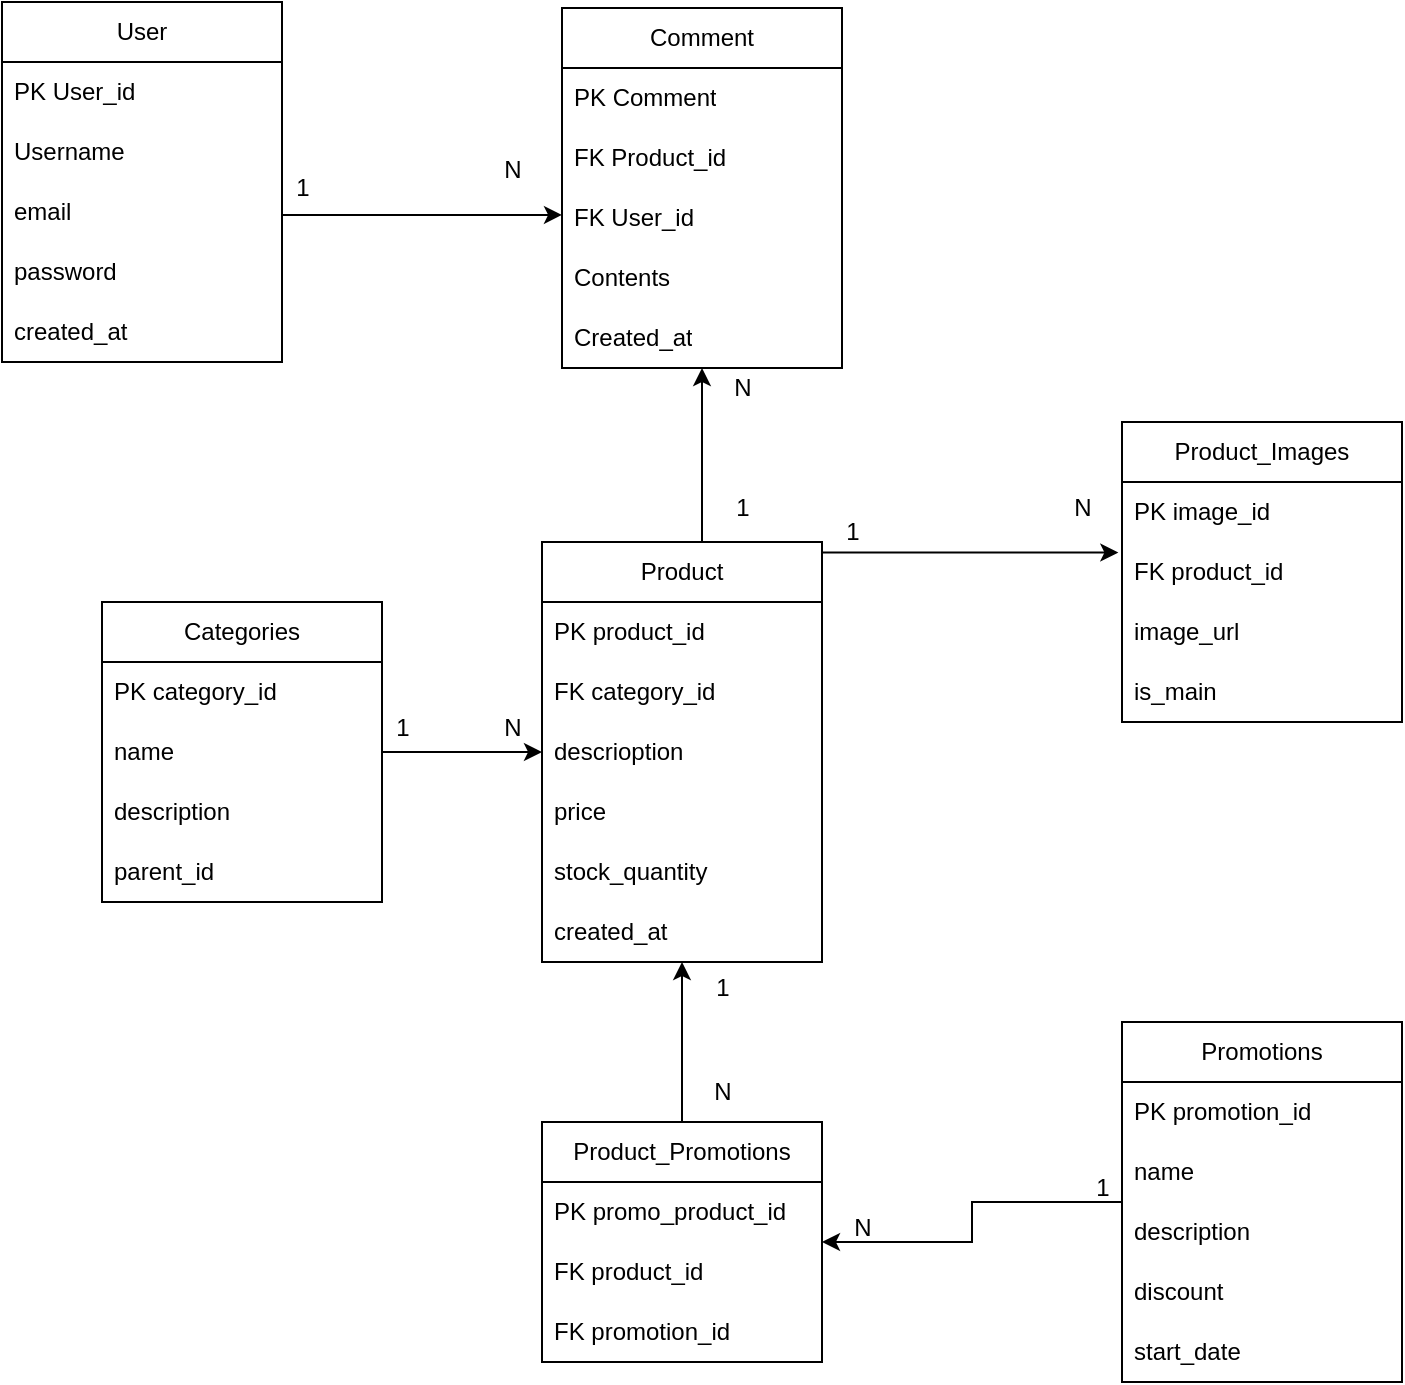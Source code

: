 <mxfile version="28.0.4">
  <diagram name="Trang-1" id="8Oj7wVpeFAgJwFKCxFQO">
    <mxGraphModel dx="2531" dy="1208" grid="1" gridSize="10" guides="1" tooltips="1" connect="1" arrows="1" fold="1" page="1" pageScale="1" pageWidth="827" pageHeight="1169" math="0" shadow="0">
      <root>
        <mxCell id="0" />
        <mxCell id="1" parent="0" />
        <mxCell id="CDvug4KmFegzi4LiURiS-11" value="User" style="swimlane;fontStyle=0;childLayout=stackLayout;horizontal=1;startSize=30;horizontalStack=0;resizeParent=1;resizeParentMax=0;resizeLast=0;collapsible=1;marginBottom=0;whiteSpace=wrap;html=1;" vertex="1" parent="1">
          <mxGeometry x="20" y="120" width="140" height="180" as="geometry">
            <mxRectangle x="60" y="170" width="70" height="30" as="alternateBounds" />
          </mxGeometry>
        </mxCell>
        <mxCell id="CDvug4KmFegzi4LiURiS-12" value="PK User_id" style="text;strokeColor=none;fillColor=none;align=left;verticalAlign=middle;spacingLeft=4;spacingRight=4;overflow=hidden;points=[[0,0.5],[1,0.5]];portConstraint=eastwest;rotatable=0;whiteSpace=wrap;html=1;" vertex="1" parent="CDvug4KmFegzi4LiURiS-11">
          <mxGeometry y="30" width="140" height="30" as="geometry" />
        </mxCell>
        <mxCell id="CDvug4KmFegzi4LiURiS-13" value="Username" style="text;strokeColor=none;fillColor=none;align=left;verticalAlign=middle;spacingLeft=4;spacingRight=4;overflow=hidden;points=[[0,0.5],[1,0.5]];portConstraint=eastwest;rotatable=0;whiteSpace=wrap;html=1;" vertex="1" parent="CDvug4KmFegzi4LiURiS-11">
          <mxGeometry y="60" width="140" height="30" as="geometry" />
        </mxCell>
        <mxCell id="CDvug4KmFegzi4LiURiS-14" value="email" style="text;strokeColor=none;fillColor=none;align=left;verticalAlign=middle;spacingLeft=4;spacingRight=4;overflow=hidden;points=[[0,0.5],[1,0.5]];portConstraint=eastwest;rotatable=0;whiteSpace=wrap;html=1;" vertex="1" parent="CDvug4KmFegzi4LiURiS-11">
          <mxGeometry y="90" width="140" height="30" as="geometry" />
        </mxCell>
        <mxCell id="CDvug4KmFegzi4LiURiS-39" value="password" style="text;strokeColor=none;fillColor=none;align=left;verticalAlign=middle;spacingLeft=4;spacingRight=4;overflow=hidden;points=[[0,0.5],[1,0.5]];portConstraint=eastwest;rotatable=0;whiteSpace=wrap;html=1;" vertex="1" parent="CDvug4KmFegzi4LiURiS-11">
          <mxGeometry y="120" width="140" height="30" as="geometry" />
        </mxCell>
        <mxCell id="CDvug4KmFegzi4LiURiS-40" value="created_at" style="text;strokeColor=none;fillColor=none;align=left;verticalAlign=middle;spacingLeft=4;spacingRight=4;overflow=hidden;points=[[0,0.5],[1,0.5]];portConstraint=eastwest;rotatable=0;whiteSpace=wrap;html=1;" vertex="1" parent="CDvug4KmFegzi4LiURiS-11">
          <mxGeometry y="150" width="140" height="30" as="geometry" />
        </mxCell>
        <mxCell id="CDvug4KmFegzi4LiURiS-56" style="edgeStyle=orthogonalEdgeStyle;rounded=0;orthogonalLoop=1;jettySize=auto;html=1;exitX=0.5;exitY=0;exitDx=0;exitDy=0;" edge="1" parent="1" source="CDvug4KmFegzi4LiURiS-15" target="CDvug4KmFegzi4LiURiS-23">
          <mxGeometry relative="1" as="geometry" />
        </mxCell>
        <mxCell id="CDvug4KmFegzi4LiURiS-15" value="Product_Promotions" style="swimlane;fontStyle=0;childLayout=stackLayout;horizontal=1;startSize=30;horizontalStack=0;resizeParent=1;resizeParentMax=0;resizeLast=0;collapsible=1;marginBottom=0;whiteSpace=wrap;html=1;" vertex="1" parent="1">
          <mxGeometry x="290" y="680" width="140" height="120" as="geometry" />
        </mxCell>
        <mxCell id="CDvug4KmFegzi4LiURiS-16" value="PK promo_product_id" style="text;strokeColor=none;fillColor=none;align=left;verticalAlign=middle;spacingLeft=4;spacingRight=4;overflow=hidden;points=[[0,0.5],[1,0.5]];portConstraint=eastwest;rotatable=0;whiteSpace=wrap;html=1;" vertex="1" parent="CDvug4KmFegzi4LiURiS-15">
          <mxGeometry y="30" width="140" height="30" as="geometry" />
        </mxCell>
        <mxCell id="CDvug4KmFegzi4LiURiS-17" value="FK product_id" style="text;strokeColor=none;fillColor=none;align=left;verticalAlign=middle;spacingLeft=4;spacingRight=4;overflow=hidden;points=[[0,0.5],[1,0.5]];portConstraint=eastwest;rotatable=0;whiteSpace=wrap;html=1;" vertex="1" parent="CDvug4KmFegzi4LiURiS-15">
          <mxGeometry y="60" width="140" height="30" as="geometry" />
        </mxCell>
        <mxCell id="CDvug4KmFegzi4LiURiS-18" value="FK promotion_id" style="text;strokeColor=none;fillColor=none;align=left;verticalAlign=middle;spacingLeft=4;spacingRight=4;overflow=hidden;points=[[0,0.5],[1,0.5]];portConstraint=eastwest;rotatable=0;whiteSpace=wrap;html=1;" vertex="1" parent="CDvug4KmFegzi4LiURiS-15">
          <mxGeometry y="90" width="140" height="30" as="geometry" />
        </mxCell>
        <mxCell id="CDvug4KmFegzi4LiURiS-19" value="Categories" style="swimlane;fontStyle=0;childLayout=stackLayout;horizontal=1;startSize=30;horizontalStack=0;resizeParent=1;resizeParentMax=0;resizeLast=0;collapsible=1;marginBottom=0;whiteSpace=wrap;html=1;" vertex="1" parent="1">
          <mxGeometry x="70" y="420" width="140" height="150" as="geometry" />
        </mxCell>
        <mxCell id="CDvug4KmFegzi4LiURiS-20" value="PK category_id" style="text;strokeColor=none;fillColor=none;align=left;verticalAlign=middle;spacingLeft=4;spacingRight=4;overflow=hidden;points=[[0,0.5],[1,0.5]];portConstraint=eastwest;rotatable=0;whiteSpace=wrap;html=1;" vertex="1" parent="CDvug4KmFegzi4LiURiS-19">
          <mxGeometry y="30" width="140" height="30" as="geometry" />
        </mxCell>
        <mxCell id="CDvug4KmFegzi4LiURiS-21" value="name" style="text;strokeColor=none;fillColor=none;align=left;verticalAlign=middle;spacingLeft=4;spacingRight=4;overflow=hidden;points=[[0,0.5],[1,0.5]];portConstraint=eastwest;rotatable=0;whiteSpace=wrap;html=1;" vertex="1" parent="CDvug4KmFegzi4LiURiS-19">
          <mxGeometry y="60" width="140" height="30" as="geometry" />
        </mxCell>
        <mxCell id="CDvug4KmFegzi4LiURiS-22" value="description" style="text;strokeColor=none;fillColor=none;align=left;verticalAlign=middle;spacingLeft=4;spacingRight=4;overflow=hidden;points=[[0,0.5],[1,0.5]];portConstraint=eastwest;rotatable=0;whiteSpace=wrap;html=1;" vertex="1" parent="CDvug4KmFegzi4LiURiS-19">
          <mxGeometry y="90" width="140" height="30" as="geometry" />
        </mxCell>
        <mxCell id="CDvug4KmFegzi4LiURiS-46" value="parent_id" style="text;strokeColor=none;fillColor=none;align=left;verticalAlign=middle;spacingLeft=4;spacingRight=4;overflow=hidden;points=[[0,0.5],[1,0.5]];portConstraint=eastwest;rotatable=0;whiteSpace=wrap;html=1;" vertex="1" parent="CDvug4KmFegzi4LiURiS-19">
          <mxGeometry y="120" width="140" height="30" as="geometry" />
        </mxCell>
        <mxCell id="CDvug4KmFegzi4LiURiS-23" value="Product" style="swimlane;fontStyle=0;childLayout=stackLayout;horizontal=1;startSize=30;horizontalStack=0;resizeParent=1;resizeParentMax=0;resizeLast=0;collapsible=1;marginBottom=0;whiteSpace=wrap;html=1;" vertex="1" parent="1">
          <mxGeometry x="290" y="390" width="140" height="210" as="geometry" />
        </mxCell>
        <mxCell id="CDvug4KmFegzi4LiURiS-24" value="PK product_id" style="text;strokeColor=none;fillColor=none;align=left;verticalAlign=middle;spacingLeft=4;spacingRight=4;overflow=hidden;points=[[0,0.5],[1,0.5]];portConstraint=eastwest;rotatable=0;whiteSpace=wrap;html=1;" vertex="1" parent="CDvug4KmFegzi4LiURiS-23">
          <mxGeometry y="30" width="140" height="30" as="geometry" />
        </mxCell>
        <mxCell id="CDvug4KmFegzi4LiURiS-25" value="FK category_id" style="text;strokeColor=none;fillColor=none;align=left;verticalAlign=middle;spacingLeft=4;spacingRight=4;overflow=hidden;points=[[0,0.5],[1,0.5]];portConstraint=eastwest;rotatable=0;whiteSpace=wrap;html=1;" vertex="1" parent="CDvug4KmFegzi4LiURiS-23">
          <mxGeometry y="60" width="140" height="30" as="geometry" />
        </mxCell>
        <mxCell id="CDvug4KmFegzi4LiURiS-26" value="descrioption" style="text;strokeColor=none;fillColor=none;align=left;verticalAlign=middle;spacingLeft=4;spacingRight=4;overflow=hidden;points=[[0,0.5],[1,0.5]];portConstraint=eastwest;rotatable=0;whiteSpace=wrap;html=1;" vertex="1" parent="CDvug4KmFegzi4LiURiS-23">
          <mxGeometry y="90" width="140" height="30" as="geometry" />
        </mxCell>
        <mxCell id="CDvug4KmFegzi4LiURiS-43" value="price" style="text;strokeColor=none;fillColor=none;align=left;verticalAlign=middle;spacingLeft=4;spacingRight=4;overflow=hidden;points=[[0,0.5],[1,0.5]];portConstraint=eastwest;rotatable=0;whiteSpace=wrap;html=1;" vertex="1" parent="CDvug4KmFegzi4LiURiS-23">
          <mxGeometry y="120" width="140" height="30" as="geometry" />
        </mxCell>
        <mxCell id="CDvug4KmFegzi4LiURiS-44" value="stock_quantity" style="text;strokeColor=none;fillColor=none;align=left;verticalAlign=middle;spacingLeft=4;spacingRight=4;overflow=hidden;points=[[0,0.5],[1,0.5]];portConstraint=eastwest;rotatable=0;whiteSpace=wrap;html=1;" vertex="1" parent="CDvug4KmFegzi4LiURiS-23">
          <mxGeometry y="150" width="140" height="30" as="geometry" />
        </mxCell>
        <mxCell id="CDvug4KmFegzi4LiURiS-45" value="created_at" style="text;strokeColor=none;fillColor=none;align=left;verticalAlign=middle;spacingLeft=4;spacingRight=4;overflow=hidden;points=[[0,0.5],[1,0.5]];portConstraint=eastwest;rotatable=0;whiteSpace=wrap;html=1;" vertex="1" parent="CDvug4KmFegzi4LiURiS-23">
          <mxGeometry y="180" width="140" height="30" as="geometry" />
        </mxCell>
        <mxCell id="CDvug4KmFegzi4LiURiS-27" value="Comment" style="swimlane;fontStyle=0;childLayout=stackLayout;horizontal=1;startSize=30;horizontalStack=0;resizeParent=1;resizeParentMax=0;resizeLast=0;collapsible=1;marginBottom=0;whiteSpace=wrap;html=1;" vertex="1" parent="1">
          <mxGeometry x="300" y="123" width="140" height="180" as="geometry" />
        </mxCell>
        <mxCell id="CDvug4KmFegzi4LiURiS-28" value="PK Comment" style="text;strokeColor=none;fillColor=none;align=left;verticalAlign=middle;spacingLeft=4;spacingRight=4;overflow=hidden;points=[[0,0.5],[1,0.5]];portConstraint=eastwest;rotatable=0;whiteSpace=wrap;html=1;" vertex="1" parent="CDvug4KmFegzi4LiURiS-27">
          <mxGeometry y="30" width="140" height="30" as="geometry" />
        </mxCell>
        <mxCell id="CDvug4KmFegzi4LiURiS-29" value="FK Product_id" style="text;strokeColor=none;fillColor=none;align=left;verticalAlign=middle;spacingLeft=4;spacingRight=4;overflow=hidden;points=[[0,0.5],[1,0.5]];portConstraint=eastwest;rotatable=0;whiteSpace=wrap;html=1;" vertex="1" parent="CDvug4KmFegzi4LiURiS-27">
          <mxGeometry y="60" width="140" height="30" as="geometry" />
        </mxCell>
        <mxCell id="CDvug4KmFegzi4LiURiS-30" value="FK User_id" style="text;strokeColor=none;fillColor=none;align=left;verticalAlign=middle;spacingLeft=4;spacingRight=4;overflow=hidden;points=[[0,0.5],[1,0.5]];portConstraint=eastwest;rotatable=0;whiteSpace=wrap;html=1;" vertex="1" parent="CDvug4KmFegzi4LiURiS-27">
          <mxGeometry y="90" width="140" height="30" as="geometry" />
        </mxCell>
        <mxCell id="CDvug4KmFegzi4LiURiS-41" value="Contents" style="text;strokeColor=none;fillColor=none;align=left;verticalAlign=middle;spacingLeft=4;spacingRight=4;overflow=hidden;points=[[0,0.5],[1,0.5]];portConstraint=eastwest;rotatable=0;whiteSpace=wrap;html=1;" vertex="1" parent="CDvug4KmFegzi4LiURiS-27">
          <mxGeometry y="120" width="140" height="30" as="geometry" />
        </mxCell>
        <mxCell id="CDvug4KmFegzi4LiURiS-42" value="Created_at" style="text;strokeColor=none;fillColor=none;align=left;verticalAlign=middle;spacingLeft=4;spacingRight=4;overflow=hidden;points=[[0,0.5],[1,0.5]];portConstraint=eastwest;rotatable=0;whiteSpace=wrap;html=1;" vertex="1" parent="CDvug4KmFegzi4LiURiS-27">
          <mxGeometry y="150" width="140" height="30" as="geometry" />
        </mxCell>
        <mxCell id="CDvug4KmFegzi4LiURiS-57" style="edgeStyle=orthogonalEdgeStyle;rounded=0;orthogonalLoop=1;jettySize=auto;html=1;" edge="1" parent="1" source="CDvug4KmFegzi4LiURiS-31" target="CDvug4KmFegzi4LiURiS-15">
          <mxGeometry relative="1" as="geometry" />
        </mxCell>
        <mxCell id="CDvug4KmFegzi4LiURiS-31" value="Promotions" style="swimlane;fontStyle=0;childLayout=stackLayout;horizontal=1;startSize=30;horizontalStack=0;resizeParent=1;resizeParentMax=0;resizeLast=0;collapsible=1;marginBottom=0;whiteSpace=wrap;html=1;" vertex="1" parent="1">
          <mxGeometry x="580" y="630" width="140" height="180" as="geometry" />
        </mxCell>
        <mxCell id="CDvug4KmFegzi4LiURiS-32" value="PK promotion_id" style="text;strokeColor=none;fillColor=none;align=left;verticalAlign=middle;spacingLeft=4;spacingRight=4;overflow=hidden;points=[[0,0.5],[1,0.5]];portConstraint=eastwest;rotatable=0;whiteSpace=wrap;html=1;" vertex="1" parent="CDvug4KmFegzi4LiURiS-31">
          <mxGeometry y="30" width="140" height="30" as="geometry" />
        </mxCell>
        <mxCell id="CDvug4KmFegzi4LiURiS-33" value="name" style="text;strokeColor=none;fillColor=none;align=left;verticalAlign=middle;spacingLeft=4;spacingRight=4;overflow=hidden;points=[[0,0.5],[1,0.5]];portConstraint=eastwest;rotatable=0;whiteSpace=wrap;html=1;" vertex="1" parent="CDvug4KmFegzi4LiURiS-31">
          <mxGeometry y="60" width="140" height="30" as="geometry" />
        </mxCell>
        <mxCell id="CDvug4KmFegzi4LiURiS-34" value="description" style="text;strokeColor=none;fillColor=none;align=left;verticalAlign=middle;spacingLeft=4;spacingRight=4;overflow=hidden;points=[[0,0.5],[1,0.5]];portConstraint=eastwest;rotatable=0;whiteSpace=wrap;html=1;" vertex="1" parent="CDvug4KmFegzi4LiURiS-31">
          <mxGeometry y="90" width="140" height="30" as="geometry" />
        </mxCell>
        <mxCell id="CDvug4KmFegzi4LiURiS-48" value="discount" style="text;strokeColor=none;fillColor=none;align=left;verticalAlign=middle;spacingLeft=4;spacingRight=4;overflow=hidden;points=[[0,0.5],[1,0.5]];portConstraint=eastwest;rotatable=0;whiteSpace=wrap;html=1;" vertex="1" parent="CDvug4KmFegzi4LiURiS-31">
          <mxGeometry y="120" width="140" height="30" as="geometry" />
        </mxCell>
        <mxCell id="CDvug4KmFegzi4LiURiS-49" value="start_date" style="text;strokeColor=none;fillColor=none;align=left;verticalAlign=middle;spacingLeft=4;spacingRight=4;overflow=hidden;points=[[0,0.5],[1,0.5]];portConstraint=eastwest;rotatable=0;whiteSpace=wrap;html=1;" vertex="1" parent="CDvug4KmFegzi4LiURiS-31">
          <mxGeometry y="150" width="140" height="30" as="geometry" />
        </mxCell>
        <mxCell id="CDvug4KmFegzi4LiURiS-35" value="Product_Images" style="swimlane;fontStyle=0;childLayout=stackLayout;horizontal=1;startSize=30;horizontalStack=0;resizeParent=1;resizeParentMax=0;resizeLast=0;collapsible=1;marginBottom=0;whiteSpace=wrap;html=1;" vertex="1" parent="1">
          <mxGeometry x="580" y="330" width="140" height="150" as="geometry" />
        </mxCell>
        <mxCell id="CDvug4KmFegzi4LiURiS-36" value="PK image_id" style="text;strokeColor=none;fillColor=none;align=left;verticalAlign=middle;spacingLeft=4;spacingRight=4;overflow=hidden;points=[[0,0.5],[1,0.5]];portConstraint=eastwest;rotatable=0;whiteSpace=wrap;html=1;" vertex="1" parent="CDvug4KmFegzi4LiURiS-35">
          <mxGeometry y="30" width="140" height="30" as="geometry" />
        </mxCell>
        <mxCell id="CDvug4KmFegzi4LiURiS-37" value="FK product_id" style="text;strokeColor=none;fillColor=none;align=left;verticalAlign=middle;spacingLeft=4;spacingRight=4;overflow=hidden;points=[[0,0.5],[1,0.5]];portConstraint=eastwest;rotatable=0;whiteSpace=wrap;html=1;" vertex="1" parent="CDvug4KmFegzi4LiURiS-35">
          <mxGeometry y="60" width="140" height="30" as="geometry" />
        </mxCell>
        <mxCell id="CDvug4KmFegzi4LiURiS-38" value="image_url" style="text;strokeColor=none;fillColor=none;align=left;verticalAlign=middle;spacingLeft=4;spacingRight=4;overflow=hidden;points=[[0,0.5],[1,0.5]];portConstraint=eastwest;rotatable=0;whiteSpace=wrap;html=1;" vertex="1" parent="CDvug4KmFegzi4LiURiS-35">
          <mxGeometry y="90" width="140" height="30" as="geometry" />
        </mxCell>
        <mxCell id="CDvug4KmFegzi4LiURiS-47" value="is_main" style="text;strokeColor=none;fillColor=none;align=left;verticalAlign=middle;spacingLeft=4;spacingRight=4;overflow=hidden;points=[[0,0.5],[1,0.5]];portConstraint=eastwest;rotatable=0;whiteSpace=wrap;html=1;" vertex="1" parent="CDvug4KmFegzi4LiURiS-35">
          <mxGeometry y="120" width="140" height="30" as="geometry" />
        </mxCell>
        <mxCell id="CDvug4KmFegzi4LiURiS-50" style="edgeStyle=orthogonalEdgeStyle;rounded=0;orthogonalLoop=1;jettySize=auto;html=1;" edge="1" parent="1">
          <mxGeometry relative="1" as="geometry">
            <mxPoint x="160" y="226.46" as="sourcePoint" />
            <mxPoint x="300" y="226.46" as="targetPoint" />
          </mxGeometry>
        </mxCell>
        <mxCell id="CDvug4KmFegzi4LiURiS-51" style="edgeStyle=orthogonalEdgeStyle;rounded=0;orthogonalLoop=1;jettySize=auto;html=1;exitX=0.5;exitY=0;exitDx=0;exitDy=0;" edge="1" parent="1" source="CDvug4KmFegzi4LiURiS-23" target="CDvug4KmFegzi4LiURiS-42">
          <mxGeometry relative="1" as="geometry">
            <mxPoint x="360" y="310" as="targetPoint" />
            <Array as="points">
              <mxPoint x="370" y="390" />
            </Array>
          </mxGeometry>
        </mxCell>
        <mxCell id="CDvug4KmFegzi4LiURiS-53" style="edgeStyle=orthogonalEdgeStyle;rounded=0;orthogonalLoop=1;jettySize=auto;html=1;exitX=1;exitY=0.5;exitDx=0;exitDy=0;entryX=-0.013;entryY=0.176;entryDx=0;entryDy=0;entryPerimeter=0;" edge="1" parent="1" source="CDvug4KmFegzi4LiURiS-25" target="CDvug4KmFegzi4LiURiS-37">
          <mxGeometry relative="1" as="geometry">
            <Array as="points">
              <mxPoint x="430" y="395" />
            </Array>
          </mxGeometry>
        </mxCell>
        <mxCell id="CDvug4KmFegzi4LiURiS-58" style="edgeStyle=orthogonalEdgeStyle;rounded=0;orthogonalLoop=1;jettySize=auto;html=1;" edge="1" parent="1" source="CDvug4KmFegzi4LiURiS-21" target="CDvug4KmFegzi4LiURiS-23">
          <mxGeometry relative="1" as="geometry" />
        </mxCell>
        <mxCell id="CDvug4KmFegzi4LiURiS-59" value="1" style="text;html=1;align=center;verticalAlign=middle;resizable=0;points=[];autosize=1;strokeColor=none;fillColor=none;" vertex="1" parent="1">
          <mxGeometry x="155" y="198" width="30" height="30" as="geometry" />
        </mxCell>
        <mxCell id="CDvug4KmFegzi4LiURiS-60" value="N" style="text;html=1;align=center;verticalAlign=middle;resizable=0;points=[];autosize=1;strokeColor=none;fillColor=none;" vertex="1" parent="1">
          <mxGeometry x="260" y="189.46" width="30" height="30" as="geometry" />
        </mxCell>
        <mxCell id="CDvug4KmFegzi4LiURiS-62" value="1" style="text;html=1;align=center;verticalAlign=middle;resizable=0;points=[];autosize=1;strokeColor=none;fillColor=none;" vertex="1" parent="1">
          <mxGeometry x="375" y="358" width="30" height="30" as="geometry" />
        </mxCell>
        <mxCell id="CDvug4KmFegzi4LiURiS-64" value="N" style="text;html=1;align=center;verticalAlign=middle;resizable=0;points=[];autosize=1;strokeColor=none;fillColor=none;" vertex="1" parent="1">
          <mxGeometry x="375" y="298" width="30" height="30" as="geometry" />
        </mxCell>
        <mxCell id="CDvug4KmFegzi4LiURiS-65" value="1" style="text;html=1;align=center;verticalAlign=middle;resizable=0;points=[];autosize=1;strokeColor=none;fillColor=none;" vertex="1" parent="1">
          <mxGeometry x="430" y="370" width="30" height="30" as="geometry" />
        </mxCell>
        <mxCell id="CDvug4KmFegzi4LiURiS-66" value="N" style="text;html=1;align=center;verticalAlign=middle;resizable=0;points=[];autosize=1;strokeColor=none;fillColor=none;" vertex="1" parent="1">
          <mxGeometry x="545" y="358" width="30" height="30" as="geometry" />
        </mxCell>
        <mxCell id="CDvug4KmFegzi4LiURiS-67" value="1" style="text;html=1;align=center;verticalAlign=middle;resizable=0;points=[];autosize=1;strokeColor=none;fillColor=none;" vertex="1" parent="1">
          <mxGeometry x="555" y="698" width="30" height="30" as="geometry" />
        </mxCell>
        <mxCell id="CDvug4KmFegzi4LiURiS-68" value="N" style="text;html=1;align=center;verticalAlign=middle;resizable=0;points=[];autosize=1;strokeColor=none;fillColor=none;" vertex="1" parent="1">
          <mxGeometry x="435" y="718" width="30" height="30" as="geometry" />
        </mxCell>
        <mxCell id="CDvug4KmFegzi4LiURiS-69" value="1" style="text;html=1;align=center;verticalAlign=middle;resizable=0;points=[];autosize=1;strokeColor=none;fillColor=none;" vertex="1" parent="1">
          <mxGeometry x="365" y="598" width="30" height="30" as="geometry" />
        </mxCell>
        <mxCell id="CDvug4KmFegzi4LiURiS-71" value="N" style="text;html=1;align=center;verticalAlign=middle;resizable=0;points=[];autosize=1;strokeColor=none;fillColor=none;" vertex="1" parent="1">
          <mxGeometry x="365" y="650" width="30" height="30" as="geometry" />
        </mxCell>
        <mxCell id="CDvug4KmFegzi4LiURiS-72" value="1" style="text;html=1;align=center;verticalAlign=middle;resizable=0;points=[];autosize=1;strokeColor=none;fillColor=none;" vertex="1" parent="1">
          <mxGeometry x="205" y="468" width="30" height="30" as="geometry" />
        </mxCell>
        <mxCell id="CDvug4KmFegzi4LiURiS-73" value="N" style="text;html=1;align=center;verticalAlign=middle;resizable=0;points=[];autosize=1;strokeColor=none;fillColor=none;" vertex="1" parent="1">
          <mxGeometry x="260" y="468" width="30" height="30" as="geometry" />
        </mxCell>
      </root>
    </mxGraphModel>
  </diagram>
</mxfile>
